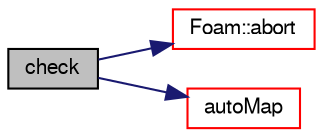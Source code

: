 digraph "check"
{
  bgcolor="transparent";
  edge [fontname="FreeSans",fontsize="10",labelfontname="FreeSans",labelfontsize="10"];
  node [fontname="FreeSans",fontsize="10",shape=record];
  rankdir="LR";
  Node10781 [label="check",height=0.2,width=0.4,color="black", fillcolor="grey75", style="filled", fontcolor="black"];
  Node10781 -> Node10782 [color="midnightblue",fontsize="10",style="solid",fontname="FreeSans"];
  Node10782 [label="Foam::abort",height=0.2,width=0.4,color="red",URL="$a21124.html#a447107a607d03e417307c203fa5fb44b"];
  Node10781 -> Node10825 [color="midnightblue",fontsize="10",style="solid",fontname="FreeSans"];
  Node10825 [label="autoMap",height=0.2,width=0.4,color="red",URL="$a22426.html#a0ab0c43ce90d756c88dd81e3d0a9eef5",tooltip="Map (and resize as needed) from self given a mapping object. "];
}
